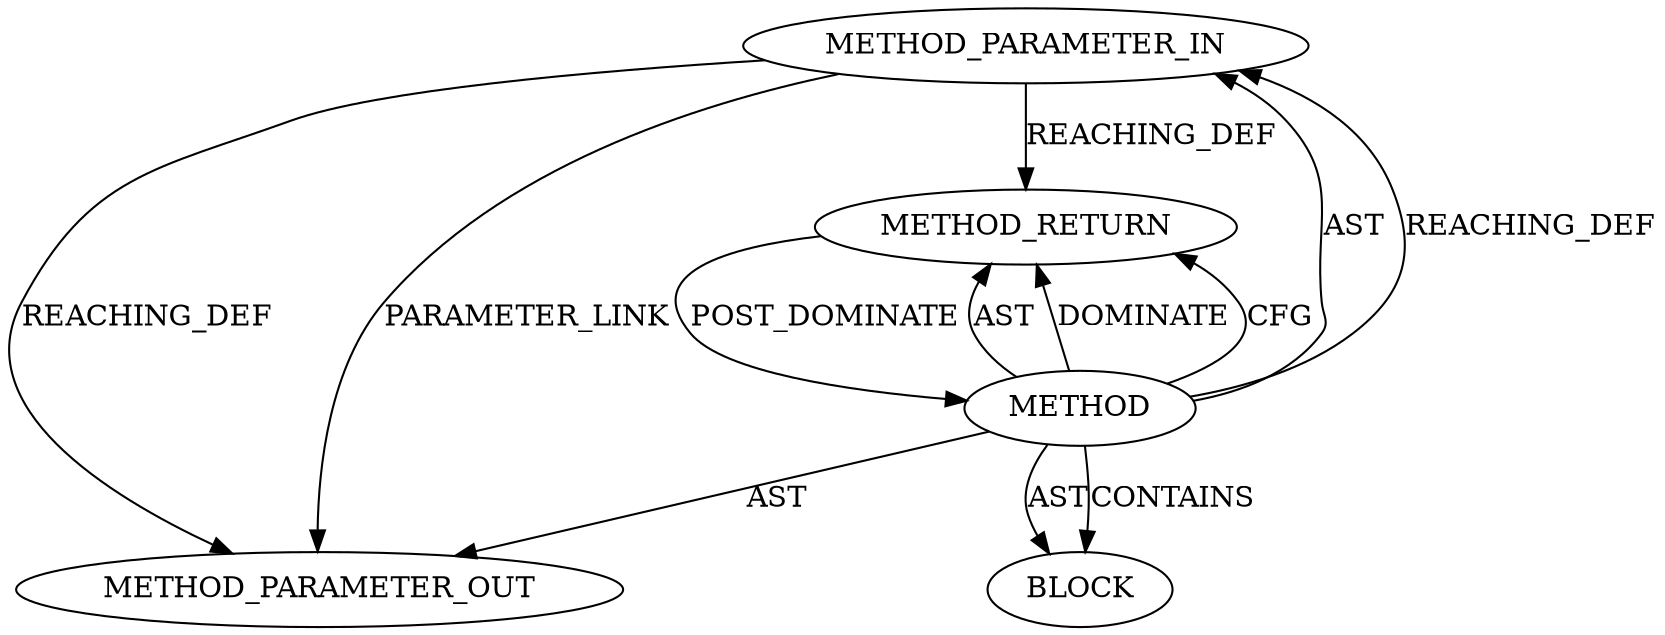 digraph {
  21502 [label=METHOD_PARAMETER_OUT ORDER=1 CODE="tls_unregister" IS_VARIADIC=false COLUMN_NUMBER=13 LINE_NUMBER=1153 TYPE_FULL_NAME="ANY" EVALUATION_STRATEGY="BY_VALUE" INDEX=1 NAME="tls_unregister"]
  8327 [label=BLOCK ORDER=2 ARGUMENT_INDEX=-1 CODE="<empty>" TYPE_FULL_NAME="<empty>"]
  8328 [label=METHOD_RETURN ORDER=3 CODE="RET" COLUMN_NUMBER=1 LINE_NUMBER=1153 TYPE_FULL_NAME="ANY" EVALUATION_STRATEGY="BY_VALUE"]
  8326 [label=METHOD_PARAMETER_IN ORDER=1 CODE="tls_unregister" IS_VARIADIC=false COLUMN_NUMBER=13 LINE_NUMBER=1153 TYPE_FULL_NAME="ANY" EVALUATION_STRATEGY="BY_VALUE" INDEX=1 NAME="tls_unregister"]
  8325 [label=METHOD COLUMN_NUMBER=1 LINE_NUMBER=1153 COLUMN_NUMBER_END=27 IS_EXTERNAL=false SIGNATURE="ANY module_exit (ANY)" NAME="module_exit" AST_PARENT_TYPE="TYPE_DECL" AST_PARENT_FULL_NAME="tls_main.c:<global>" ORDER=134 CODE="module_exit(tls_unregister);" FULL_NAME="module_exit" LINE_NUMBER_END=1153 FILENAME="tls_main.c"]
  8325 -> 8328 [label=AST ]
  8325 -> 8327 [label=AST ]
  8325 -> 8326 [label=AST ]
  8325 -> 21502 [label=AST ]
  8326 -> 21502 [label=REACHING_DEF VARIABLE="tls_unregister"]
  8325 -> 8328 [label=DOMINATE ]
  8328 -> 8325 [label=POST_DOMINATE ]
  8326 -> 8328 [label=REACHING_DEF VARIABLE="tls_unregister"]
  8326 -> 21502 [label=PARAMETER_LINK ]
  8325 -> 8327 [label=CONTAINS ]
  8325 -> 8326 [label=REACHING_DEF VARIABLE=""]
  8325 -> 8328 [label=CFG ]
}
